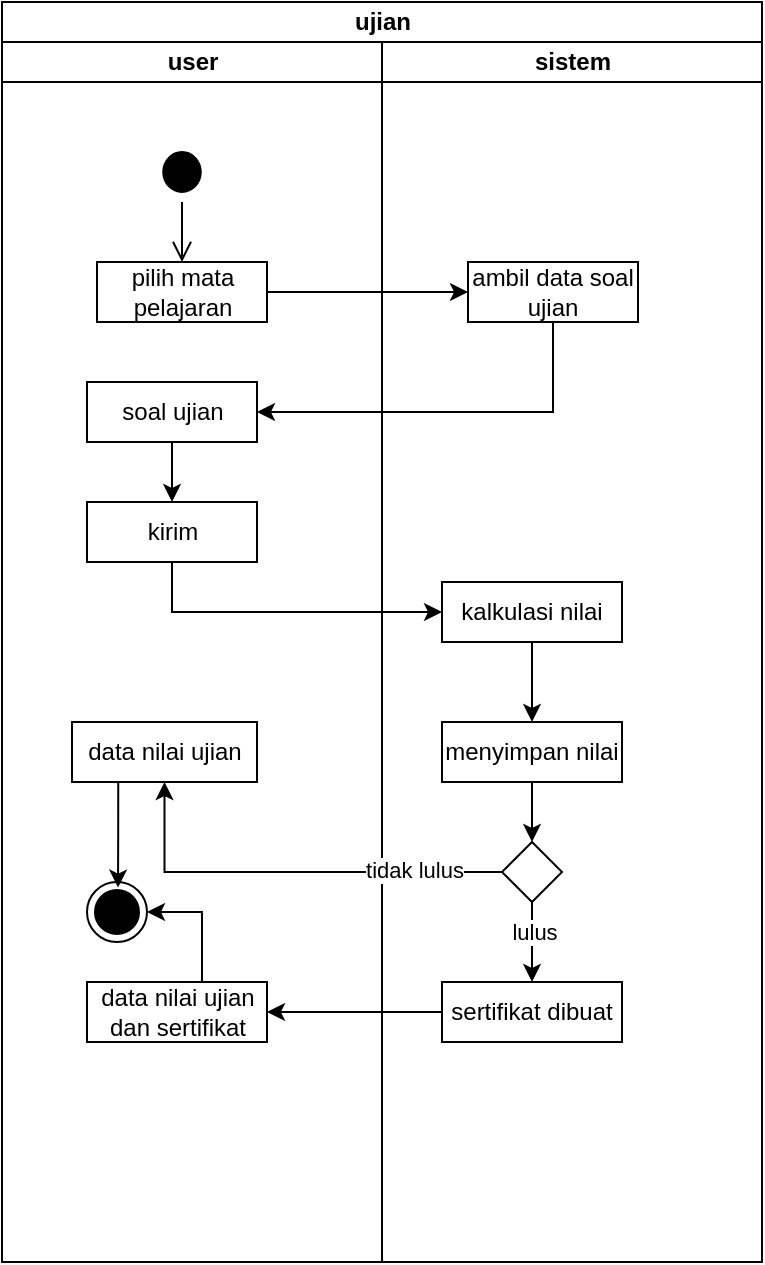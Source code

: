 <mxfile version="22.1.2" type="device">
  <diagram name="Page-1" id="iKBHvdYlWI2-vXlqfwMC">
    <mxGraphModel dx="591" dy="350" grid="1" gridSize="10" guides="1" tooltips="1" connect="1" arrows="1" fold="1" page="1" pageScale="1" pageWidth="850" pageHeight="1100" math="0" shadow="0">
      <root>
        <mxCell id="0" />
        <mxCell id="1" parent="0" />
        <mxCell id="VhRYKbj2ZPv1gmoZrUgP-1" value="ujian" style="swimlane;childLayout=stackLayout;resizeParent=1;resizeParentMax=0;startSize=20;html=1;" parent="1" vertex="1">
          <mxGeometry x="260.0" y="120" width="380" height="630" as="geometry" />
        </mxCell>
        <mxCell id="VhRYKbj2ZPv1gmoZrUgP-2" value="user" style="swimlane;startSize=20;html=1;" parent="VhRYKbj2ZPv1gmoZrUgP-1" vertex="1">
          <mxGeometry y="20" width="190" height="610" as="geometry" />
        </mxCell>
        <mxCell id="VhRYKbj2ZPv1gmoZrUgP-3" value="" style="ellipse;html=1;shape=startState;fillColor=#000000;strokeColor=#FFFFFF;" parent="VhRYKbj2ZPv1gmoZrUgP-2" vertex="1">
          <mxGeometry x="75.63" y="50" width="28.75" height="30" as="geometry" />
        </mxCell>
        <mxCell id="VhRYKbj2ZPv1gmoZrUgP-4" value="" style="edgeStyle=orthogonalEdgeStyle;html=1;verticalAlign=bottom;endArrow=open;endSize=8;strokeColor=#000000;rounded=0;" parent="VhRYKbj2ZPv1gmoZrUgP-2" source="VhRYKbj2ZPv1gmoZrUgP-3" edge="1">
          <mxGeometry relative="1" as="geometry">
            <mxPoint x="90.0" y="110" as="targetPoint" />
          </mxGeometry>
        </mxCell>
        <mxCell id="VhRYKbj2ZPv1gmoZrUgP-5" value="pilih mata pelajaran" style="html=1;whiteSpace=wrap;" parent="VhRYKbj2ZPv1gmoZrUgP-2" vertex="1">
          <mxGeometry x="47.5" y="110" width="85" height="30" as="geometry" />
        </mxCell>
        <mxCell id="VhRYKbj2ZPv1gmoZrUgP-6" value="soal ujian" style="html=1;whiteSpace=wrap;" parent="VhRYKbj2ZPv1gmoZrUgP-2" vertex="1">
          <mxGeometry x="42.5" y="170" width="85" height="30" as="geometry" />
        </mxCell>
        <mxCell id="VhRYKbj2ZPv1gmoZrUgP-7" value="kirim" style="html=1;whiteSpace=wrap;" parent="VhRYKbj2ZPv1gmoZrUgP-2" vertex="1">
          <mxGeometry x="42.5" y="230" width="85" height="30" as="geometry" />
        </mxCell>
        <mxCell id="VhRYKbj2ZPv1gmoZrUgP-8" value="" style="ellipse;html=1;shape=endState;fillColor=#000000;strokeColor=#000000;" parent="VhRYKbj2ZPv1gmoZrUgP-2" vertex="1">
          <mxGeometry x="42.5" y="420" width="30" height="30" as="geometry" />
        </mxCell>
        <mxCell id="VhRYKbj2ZPv1gmoZrUgP-9" value="data nilai ujian" style="html=1;whiteSpace=wrap;" parent="VhRYKbj2ZPv1gmoZrUgP-2" vertex="1">
          <mxGeometry x="35" y="340" width="92.5" height="30" as="geometry" />
        </mxCell>
        <mxCell id="VhRYKbj2ZPv1gmoZrUgP-10" style="edgeStyle=orthogonalEdgeStyle;rounded=0;orthogonalLoop=1;jettySize=auto;html=1;exitX=0.25;exitY=1;exitDx=0;exitDy=0;entryX=0.517;entryY=0.093;entryDx=0;entryDy=0;entryPerimeter=0;" parent="VhRYKbj2ZPv1gmoZrUgP-2" source="VhRYKbj2ZPv1gmoZrUgP-9" target="VhRYKbj2ZPv1gmoZrUgP-8" edge="1">
          <mxGeometry relative="1" as="geometry" />
        </mxCell>
        <mxCell id="SENLZVYzRVbXgoU582se-1" style="edgeStyle=orthogonalEdgeStyle;rounded=0;orthogonalLoop=1;jettySize=auto;html=1;exitX=0.5;exitY=0;exitDx=0;exitDy=0;entryX=1;entryY=0.5;entryDx=0;entryDy=0;" edge="1" parent="VhRYKbj2ZPv1gmoZrUgP-2" source="VhRYKbj2ZPv1gmoZrUgP-12" target="VhRYKbj2ZPv1gmoZrUgP-8">
          <mxGeometry relative="1" as="geometry">
            <Array as="points">
              <mxPoint x="100" y="470" />
              <mxPoint x="100" y="435" />
            </Array>
          </mxGeometry>
        </mxCell>
        <mxCell id="VhRYKbj2ZPv1gmoZrUgP-12" value="data nilai ujian dan sertifikat" style="html=1;whiteSpace=wrap;" parent="VhRYKbj2ZPv1gmoZrUgP-2" vertex="1">
          <mxGeometry x="42.5" y="470" width="90" height="30" as="geometry" />
        </mxCell>
        <mxCell id="VhRYKbj2ZPv1gmoZrUgP-27" style="edgeStyle=orthogonalEdgeStyle;rounded=0;orthogonalLoop=1;jettySize=auto;html=1;exitX=0.5;exitY=1;exitDx=0;exitDy=0;entryX=0.5;entryY=0;entryDx=0;entryDy=0;" parent="VhRYKbj2ZPv1gmoZrUgP-2" source="VhRYKbj2ZPv1gmoZrUgP-6" target="VhRYKbj2ZPv1gmoZrUgP-7" edge="1">
          <mxGeometry relative="1" as="geometry">
            <mxPoint x="233" y="235" as="targetPoint" />
          </mxGeometry>
        </mxCell>
        <mxCell id="VhRYKbj2ZPv1gmoZrUgP-13" value="sistem" style="swimlane;startSize=20;html=1;" parent="VhRYKbj2ZPv1gmoZrUgP-1" vertex="1">
          <mxGeometry x="190" y="20" width="190" height="610" as="geometry" />
        </mxCell>
        <mxCell id="VhRYKbj2ZPv1gmoZrUgP-14" value="ambil data soal ujian" style="html=1;whiteSpace=wrap;" parent="VhRYKbj2ZPv1gmoZrUgP-13" vertex="1">
          <mxGeometry x="43" y="110" width="85" height="30" as="geometry" />
        </mxCell>
        <mxCell id="R-AjQaV4Oju_mK2l8eTK-1" style="edgeStyle=orthogonalEdgeStyle;rounded=0;orthogonalLoop=1;jettySize=auto;html=1;exitX=0.5;exitY=1;exitDx=0;exitDy=0;entryX=0.5;entryY=0;entryDx=0;entryDy=0;" parent="VhRYKbj2ZPv1gmoZrUgP-13" source="VhRYKbj2ZPv1gmoZrUgP-17" target="VhRYKbj2ZPv1gmoZrUgP-22" edge="1">
          <mxGeometry relative="1" as="geometry" />
        </mxCell>
        <mxCell id="VhRYKbj2ZPv1gmoZrUgP-17" value="kalkulasi nilai" style="html=1;whiteSpace=wrap;" parent="VhRYKbj2ZPv1gmoZrUgP-13" vertex="1">
          <mxGeometry x="30" y="270" width="90" height="30" as="geometry" />
        </mxCell>
        <mxCell id="VhRYKbj2ZPv1gmoZrUgP-18" style="edgeStyle=orthogonalEdgeStyle;rounded=0;orthogonalLoop=1;jettySize=auto;html=1;exitX=0.5;exitY=1;exitDx=0;exitDy=0;entryX=0.5;entryY=0;entryDx=0;entryDy=0;" parent="VhRYKbj2ZPv1gmoZrUgP-13" source="VhRYKbj2ZPv1gmoZrUgP-20" target="VhRYKbj2ZPv1gmoZrUgP-23" edge="1">
          <mxGeometry relative="1" as="geometry">
            <mxPoint x="55.172" y="490.0" as="targetPoint" />
          </mxGeometry>
        </mxCell>
        <mxCell id="VhRYKbj2ZPv1gmoZrUgP-19" value="lulus" style="edgeLabel;html=1;align=center;verticalAlign=middle;resizable=0;points=[];" parent="VhRYKbj2ZPv1gmoZrUgP-18" vertex="1" connectable="0">
          <mxGeometry x="-0.274" y="1" relative="1" as="geometry">
            <mxPoint as="offset" />
          </mxGeometry>
        </mxCell>
        <mxCell id="VhRYKbj2ZPv1gmoZrUgP-20" value="" style="rhombus;whiteSpace=wrap;html=1;" parent="VhRYKbj2ZPv1gmoZrUgP-13" vertex="1">
          <mxGeometry x="60" y="400" width="30" height="30" as="geometry" />
        </mxCell>
        <mxCell id="VhRYKbj2ZPv1gmoZrUgP-21" style="edgeStyle=orthogonalEdgeStyle;rounded=0;orthogonalLoop=1;jettySize=auto;html=1;exitX=0.5;exitY=1;exitDx=0;exitDy=0;entryX=0.5;entryY=0;entryDx=0;entryDy=0;" parent="VhRYKbj2ZPv1gmoZrUgP-13" source="VhRYKbj2ZPv1gmoZrUgP-22" target="VhRYKbj2ZPv1gmoZrUgP-20" edge="1">
          <mxGeometry relative="1" as="geometry" />
        </mxCell>
        <mxCell id="VhRYKbj2ZPv1gmoZrUgP-22" value="menyimpan nilai" style="html=1;whiteSpace=wrap;" parent="VhRYKbj2ZPv1gmoZrUgP-13" vertex="1">
          <mxGeometry x="30" y="340" width="90" height="30" as="geometry" />
        </mxCell>
        <mxCell id="VhRYKbj2ZPv1gmoZrUgP-23" value="sertifikat dibuat" style="html=1;whiteSpace=wrap;" parent="VhRYKbj2ZPv1gmoZrUgP-13" vertex="1">
          <mxGeometry x="30" y="470" width="90" height="30" as="geometry" />
        </mxCell>
        <mxCell id="VhRYKbj2ZPv1gmoZrUgP-24" style="edgeStyle=orthogonalEdgeStyle;rounded=0;orthogonalLoop=1;jettySize=auto;html=1;exitX=1;exitY=0.5;exitDx=0;exitDy=0;entryX=0;entryY=0.5;entryDx=0;entryDy=0;" parent="VhRYKbj2ZPv1gmoZrUgP-1" source="VhRYKbj2ZPv1gmoZrUgP-5" target="VhRYKbj2ZPv1gmoZrUgP-14" edge="1">
          <mxGeometry relative="1" as="geometry" />
        </mxCell>
        <mxCell id="VhRYKbj2ZPv1gmoZrUgP-25" style="edgeStyle=orthogonalEdgeStyle;rounded=0;orthogonalLoop=1;jettySize=auto;html=1;exitX=0.5;exitY=1;exitDx=0;exitDy=0;entryX=1;entryY=0.5;entryDx=0;entryDy=0;" parent="VhRYKbj2ZPv1gmoZrUgP-1" source="VhRYKbj2ZPv1gmoZrUgP-14" target="VhRYKbj2ZPv1gmoZrUgP-6" edge="1">
          <mxGeometry relative="1" as="geometry" />
        </mxCell>
        <mxCell id="VhRYKbj2ZPv1gmoZrUgP-28" style="edgeStyle=orthogonalEdgeStyle;rounded=0;orthogonalLoop=1;jettySize=auto;html=1;exitX=0.5;exitY=1;exitDx=0;exitDy=0;entryX=0;entryY=0.5;entryDx=0;entryDy=0;" parent="VhRYKbj2ZPv1gmoZrUgP-1" source="VhRYKbj2ZPv1gmoZrUgP-7" target="VhRYKbj2ZPv1gmoZrUgP-17" edge="1">
          <mxGeometry relative="1" as="geometry" />
        </mxCell>
        <mxCell id="VhRYKbj2ZPv1gmoZrUgP-29" style="edgeStyle=orthogonalEdgeStyle;rounded=0;orthogonalLoop=1;jettySize=auto;html=1;exitX=0;exitY=0.5;exitDx=0;exitDy=0;" parent="VhRYKbj2ZPv1gmoZrUgP-1" source="VhRYKbj2ZPv1gmoZrUgP-20" target="VhRYKbj2ZPv1gmoZrUgP-9" edge="1">
          <mxGeometry relative="1" as="geometry" />
        </mxCell>
        <mxCell id="VhRYKbj2ZPv1gmoZrUgP-30" value="tidak lulus" style="edgeLabel;html=1;align=center;verticalAlign=middle;resizable=0;points=[];" parent="VhRYKbj2ZPv1gmoZrUgP-29" vertex="1" connectable="0">
          <mxGeometry x="-0.582" y="-1" relative="1" as="geometry">
            <mxPoint as="offset" />
          </mxGeometry>
        </mxCell>
        <mxCell id="VhRYKbj2ZPv1gmoZrUgP-31" style="edgeStyle=orthogonalEdgeStyle;rounded=0;orthogonalLoop=1;jettySize=auto;html=1;exitX=0;exitY=0.5;exitDx=0;exitDy=0;entryX=1;entryY=0.5;entryDx=0;entryDy=0;" parent="VhRYKbj2ZPv1gmoZrUgP-1" source="VhRYKbj2ZPv1gmoZrUgP-23" target="VhRYKbj2ZPv1gmoZrUgP-12" edge="1">
          <mxGeometry relative="1" as="geometry" />
        </mxCell>
      </root>
    </mxGraphModel>
  </diagram>
</mxfile>
